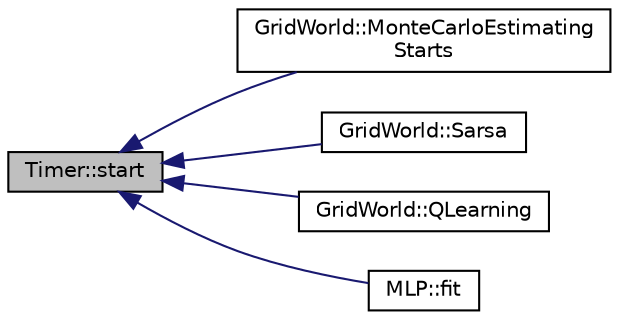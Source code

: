 digraph "Timer::start"
{
  bgcolor="transparent";
  edge [fontname="Helvetica",fontsize="10",labelfontname="Helvetica",labelfontsize="10"];
  node [fontname="Helvetica",fontsize="10",shape=record];
  rankdir="LR";
  Node20 [label="Timer::start",height=0.2,width=0.4,color="black", fillcolor="grey75", style="filled", fontcolor="black"];
  Node20 -> Node21 [dir="back",color="midnightblue",fontsize="10",style="solid",fontname="Helvetica"];
  Node21 [label="GridWorld::MonteCarloEstimating\lStarts",height=0.2,width=0.4,color="black",URL="$classGridWorld.html#a03586ebfa410ea0617103c70ce5b08cb",tooltip="Monte Carlo Estimating Starts algorithm for finding an optimal policy. "];
  Node20 -> Node22 [dir="back",color="midnightblue",fontsize="10",style="solid",fontname="Helvetica"];
  Node22 [label="GridWorld::Sarsa",height=0.2,width=0.4,color="black",URL="$classGridWorld.html#ad1c7b6d4e864ef8e8aca9163c2d8cd86",tooltip="Temporal difference method for finding the optimal policy using SARSA. "];
  Node20 -> Node23 [dir="back",color="midnightblue",fontsize="10",style="solid",fontname="Helvetica"];
  Node23 [label="GridWorld::QLearning",height=0.2,width=0.4,color="black",URL="$classGridWorld.html#abdbd7b78344fe0db7dbdd4f55d8ace70",tooltip="Temporal difference method for finding the optimal policy using Q-Learning. "];
  Node20 -> Node24 [dir="back",color="midnightblue",fontsize="10",style="solid",fontname="Helvetica"];
  Node24 [label="MLP::fit",height=0.2,width=0.4,color="black",URL="$classMLP.html#a585e98d5b6ed65bf1bf2f8dbde6cb745",tooltip="Train a multiplayer perceptron. "];
}
